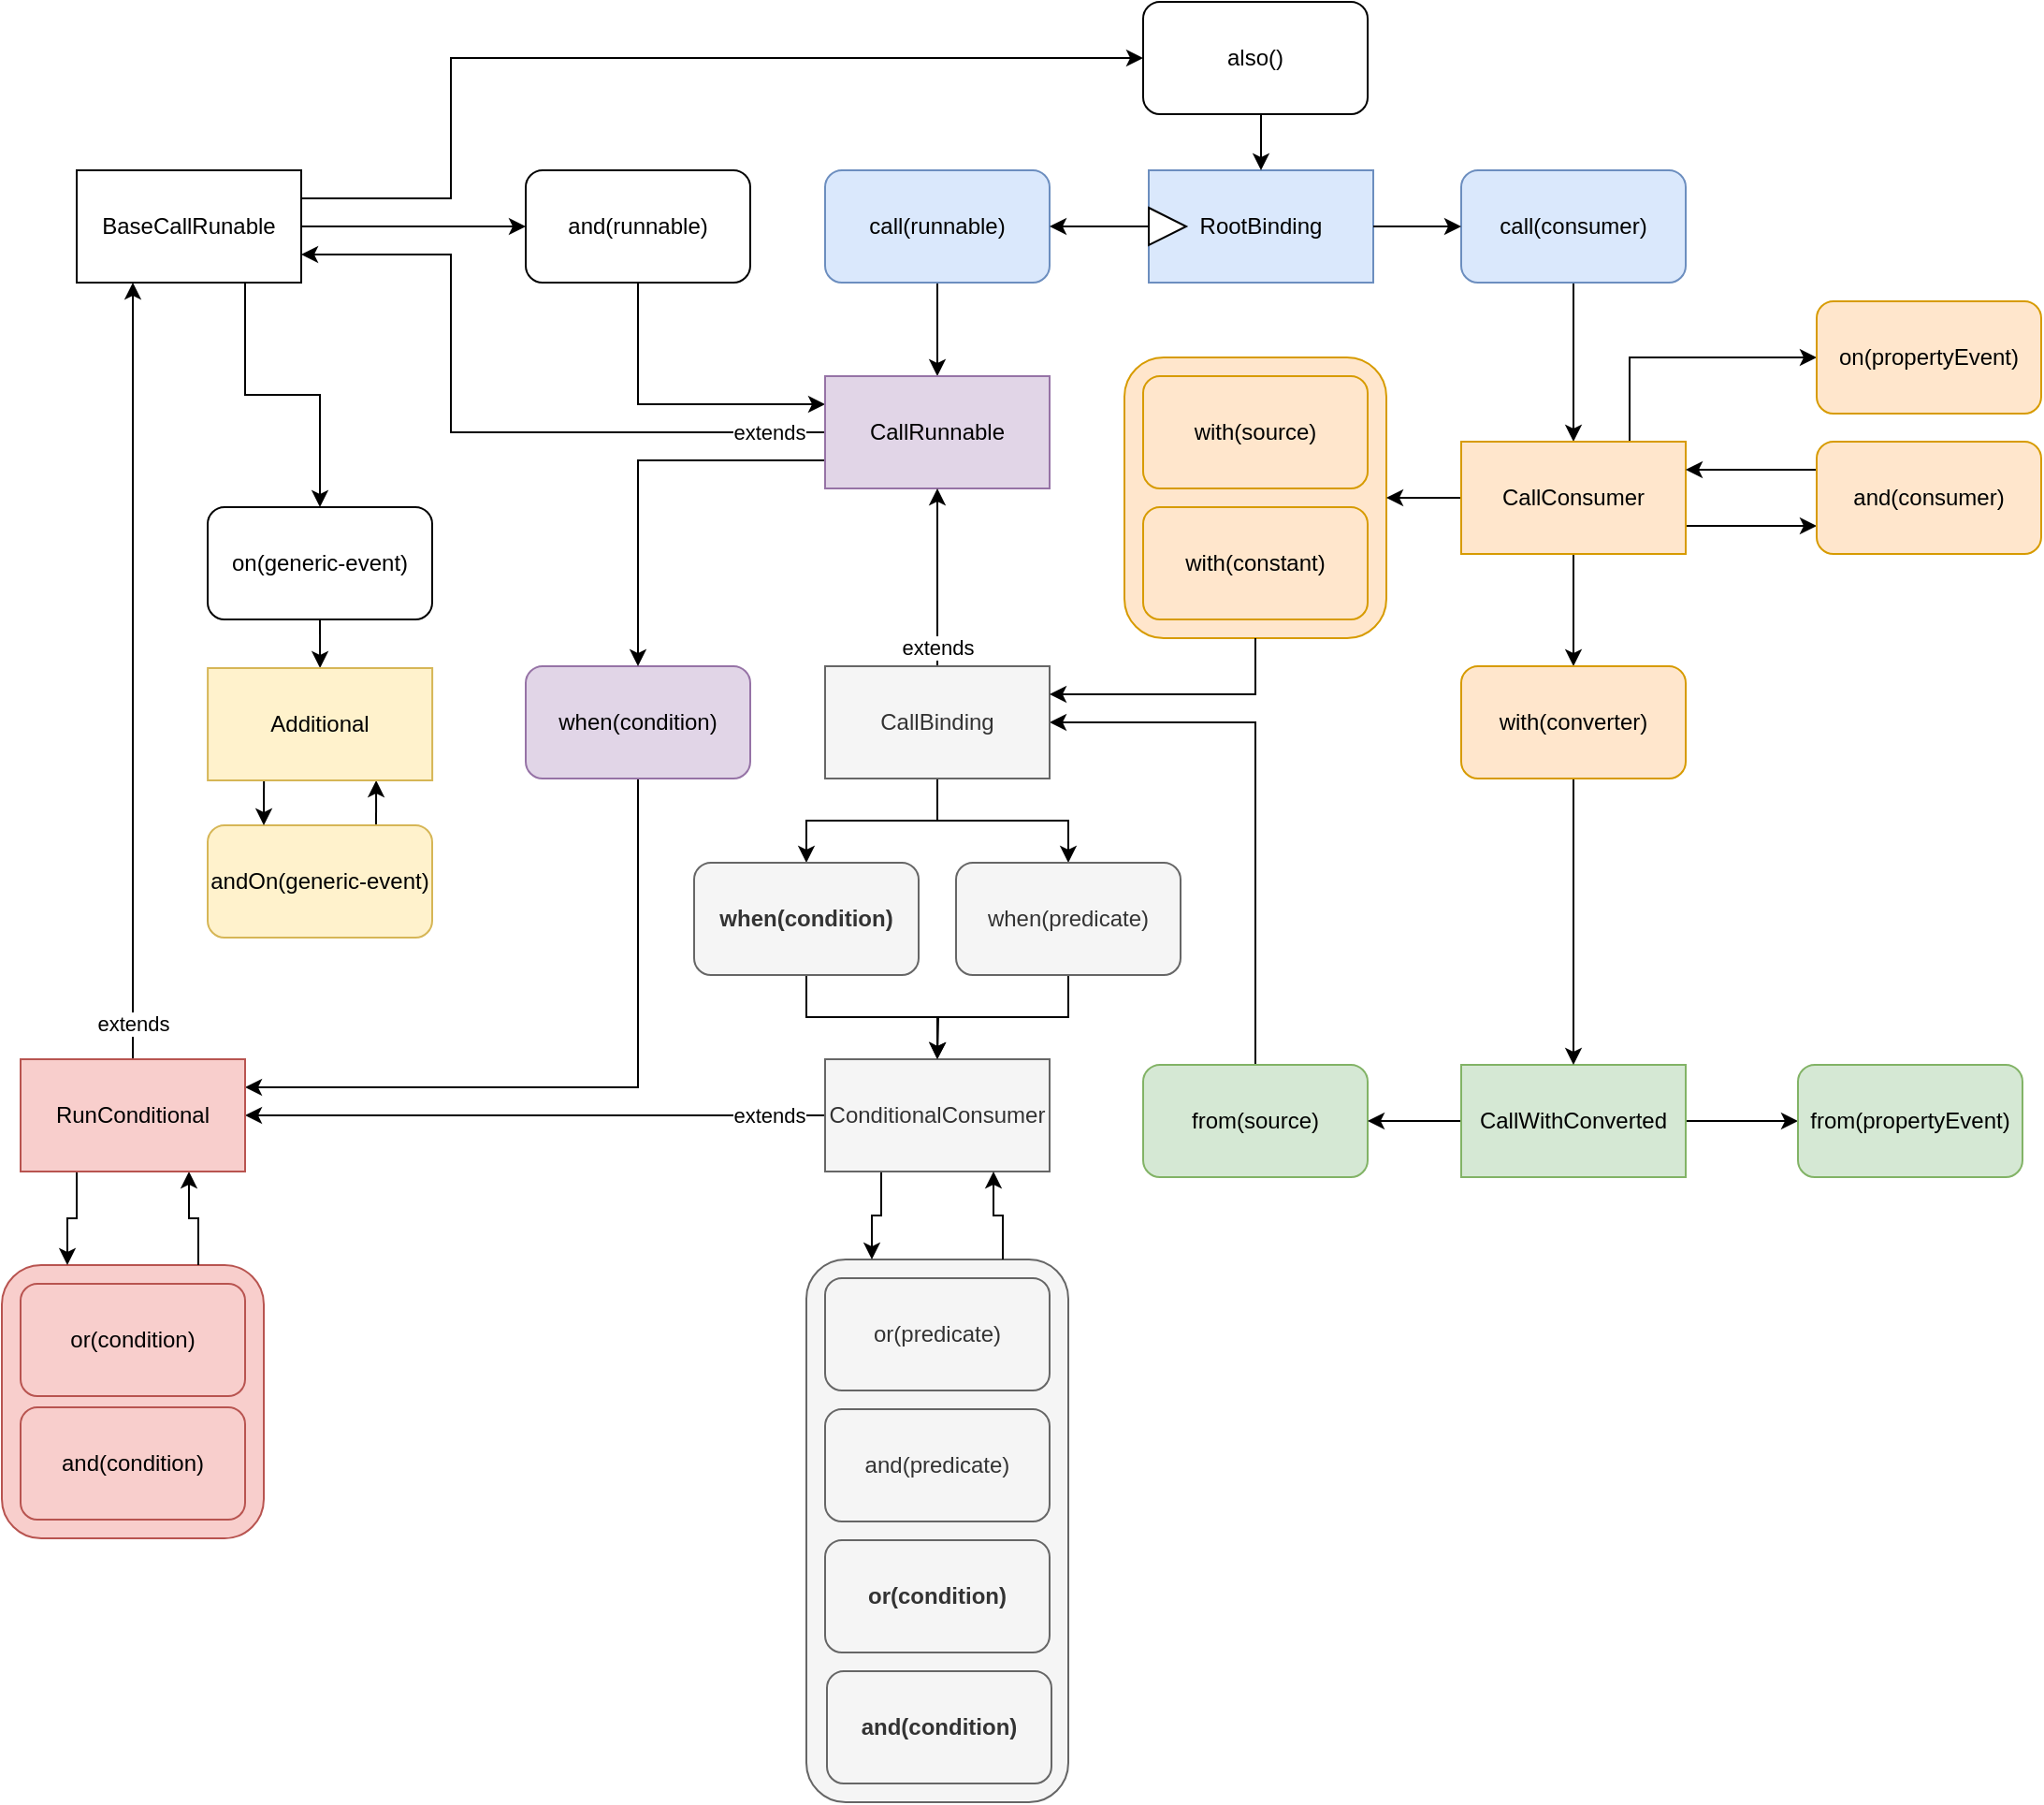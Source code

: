 <mxfile version="15.4.0" type="device"><diagram id="5MixZPjT1TOE63bzKLq1" name="Page-1"><mxGraphModel dx="1408" dy="808" grid="1" gridSize="10" guides="1" tooltips="1" connect="1" arrows="1" fold="1" page="1" pageScale="1" pageWidth="827" pageHeight="1169" background="none" math="0" shadow="0"><root><mxCell id="0"/><mxCell id="1" parent="0"/><mxCell id="UxgVuYauyWrYWwX7lSgW-103" value="RootBinding" style="rounded=0;whiteSpace=wrap;html=1;fillColor=#dae8fc;strokeColor=#6c8ebf;" parent="1" vertex="1"><mxGeometry x="623" y="290" width="120" height="60" as="geometry"/></mxCell><mxCell id="UxgVuYauyWrYWwX7lSgW-108" style="edgeStyle=orthogonalEdgeStyle;curved=1;rounded=0;orthogonalLoop=1;jettySize=auto;html=1;exitX=0.5;exitY=1;exitDx=0;exitDy=0;entryX=0.5;entryY=0;entryDx=0;entryDy=0;" parent="1" source="UxgVuYauyWrYWwX7lSgW-46" target="UxgVuYauyWrYWwX7lSgW-107" edge="1"><mxGeometry relative="1" as="geometry"/></mxCell><mxCell id="UxgVuYauyWrYWwX7lSgW-46" value="call(consumer)" style="rounded=1;whiteSpace=wrap;html=1;fillColor=#dae8fc;strokeColor=#6c8ebf;" parent="1" vertex="1"><mxGeometry x="790" y="290" width="120" height="60" as="geometry"/></mxCell><mxCell id="UxgVuYauyWrYWwX7lSgW-208" style="edgeStyle=orthogonalEdgeStyle;rounded=0;orthogonalLoop=1;jettySize=auto;html=1;exitX=0.5;exitY=1;exitDx=0;exitDy=0;entryX=1;entryY=0.25;entryDx=0;entryDy=0;" parent="1" source="UxgVuYauyWrYWwX7lSgW-49" target="UxgVuYauyWrYWwX7lSgW-203" edge="1"><mxGeometry relative="1" as="geometry"><Array as="points"><mxPoint x="350" y="780"/></Array></mxGeometry></mxCell><mxCell id="UxgVuYauyWrYWwX7lSgW-49" value="when(condition)" style="rounded=1;whiteSpace=wrap;html=1;fillColor=#e1d5e7;strokeColor=#9673a6;" parent="1" vertex="1"><mxGeometry x="290" y="555" width="120" height="60" as="geometry"/></mxCell><mxCell id="UxgVuYauyWrYWwX7lSgW-147" style="edgeStyle=orthogonalEdgeStyle;curved=1;rounded=0;orthogonalLoop=1;jettySize=auto;html=1;exitX=0.5;exitY=1;exitDx=0;exitDy=0;entryX=0.5;entryY=0;entryDx=0;entryDy=0;" parent="1" source="UxgVuYauyWrYWwX7lSgW-51" target="UxgVuYauyWrYWwX7lSgW-145" edge="1"><mxGeometry relative="1" as="geometry"/></mxCell><mxCell id="UxgVuYauyWrYWwX7lSgW-51" value="on(generic-event)" style="rounded=1;whiteSpace=wrap;html=1;" parent="1" vertex="1"><mxGeometry x="120.0" y="470" width="120" height="60" as="geometry"/></mxCell><mxCell id="UxgVuYauyWrYWwX7lSgW-152" style="edgeStyle=orthogonalEdgeStyle;curved=1;rounded=0;orthogonalLoop=1;jettySize=auto;html=1;exitX=0.5;exitY=1;exitDx=0;exitDy=0;" parent="1" source="UxgVuYauyWrYWwX7lSgW-56" target="UxgVuYauyWrYWwX7lSgW-94" edge="1"><mxGeometry relative="1" as="geometry"/></mxCell><mxCell id="UxgVuYauyWrYWwX7lSgW-56" value="call(runnable)" style="rounded=1;whiteSpace=wrap;html=1;fillColor=#dae8fc;strokeColor=#6c8ebf;" parent="1" vertex="1"><mxGeometry x="450" y="290" width="120" height="60" as="geometry"/></mxCell><mxCell id="UxgVuYauyWrYWwX7lSgW-169" style="edgeStyle=orthogonalEdgeStyle;rounded=0;orthogonalLoop=1;jettySize=auto;html=1;exitX=0.5;exitY=1;exitDx=0;exitDy=0;entryX=0;entryY=0.25;entryDx=0;entryDy=0;" parent="1" source="UxgVuYauyWrYWwX7lSgW-63" target="UxgVuYauyWrYWwX7lSgW-94" edge="1"><mxGeometry relative="1" as="geometry"/></mxCell><mxCell id="UxgVuYauyWrYWwX7lSgW-63" value="and(runnable)" style="rounded=1;whiteSpace=wrap;html=1;" parent="1" vertex="1"><mxGeometry x="290" y="290" width="120" height="60" as="geometry"/></mxCell><mxCell id="UxgVuYauyWrYWwX7lSgW-149" style="edgeStyle=orthogonalEdgeStyle;curved=1;rounded=0;orthogonalLoop=1;jettySize=auto;html=1;exitX=0.75;exitY=0;exitDx=0;exitDy=0;entryX=0.75;entryY=1;entryDx=0;entryDy=0;" parent="1" source="UxgVuYauyWrYWwX7lSgW-65" target="UxgVuYauyWrYWwX7lSgW-145" edge="1"><mxGeometry relative="1" as="geometry"/></mxCell><mxCell id="UxgVuYauyWrYWwX7lSgW-65" value="andOn(generic-event)" style="rounded=1;whiteSpace=wrap;html=1;fillColor=#fff2cc;strokeColor=#d6b656;" parent="1" vertex="1"><mxGeometry x="120.0" y="640" width="120" height="60" as="geometry"/></mxCell><mxCell id="UxgVuYauyWrYWwX7lSgW-66" value="" style="group;" parent="1" vertex="1" connectable="0"><mxGeometry x="10.0" y="875" width="140" height="146" as="geometry"/></mxCell><mxCell id="UxgVuYauyWrYWwX7lSgW-67" value="" style="rounded=1;whiteSpace=wrap;html=1;fillColor=#f8cecc;strokeColor=#b85450;" parent="UxgVuYauyWrYWwX7lSgW-66" vertex="1"><mxGeometry width="140" height="146" as="geometry"/></mxCell><mxCell id="UxgVuYauyWrYWwX7lSgW-68" value="and(condition)" style="rounded=1;whiteSpace=wrap;html=1;fillColor=#f8cecc;strokeColor=#b85450;" parent="UxgVuYauyWrYWwX7lSgW-66" vertex="1"><mxGeometry x="10" y="76" width="120" height="60" as="geometry"/></mxCell><mxCell id="UxgVuYauyWrYWwX7lSgW-69" value="or(condition)" style="rounded=1;whiteSpace=wrap;html=1;fillColor=#f8cecc;strokeColor=#b85450;" parent="UxgVuYauyWrYWwX7lSgW-66" vertex="1"><mxGeometry x="10" y="10" width="120" height="60" as="geometry"/></mxCell><mxCell id="UxgVuYauyWrYWwX7lSgW-71" value="" style="triangle;whiteSpace=wrap;html=1;" parent="1" vertex="1"><mxGeometry x="623" y="310" width="20" height="20" as="geometry"/></mxCell><mxCell id="UxgVuYauyWrYWwX7lSgW-174" style="edgeStyle=orthogonalEdgeStyle;rounded=0;orthogonalLoop=1;jettySize=auto;html=1;exitX=0.5;exitY=0;exitDx=0;exitDy=0;entryX=1;entryY=0.5;entryDx=0;entryDy=0;" parent="1" source="UxgVuYauyWrYWwX7lSgW-84" target="UxgVuYauyWrYWwX7lSgW-172" edge="1"><mxGeometry relative="1" as="geometry"/></mxCell><mxCell id="UxgVuYauyWrYWwX7lSgW-84" value="from(source)" style="rounded=1;whiteSpace=wrap;html=1;fillColor=#d5e8d4;strokeColor=#82b366;" parent="1" vertex="1"><mxGeometry x="620" y="768" width="120" height="60" as="geometry"/></mxCell><mxCell id="UxgVuYauyWrYWwX7lSgW-85" value="" style="group;" parent="1" vertex="1" connectable="0"><mxGeometry x="610" y="390" width="140" height="150" as="geometry"/></mxCell><mxCell id="UxgVuYauyWrYWwX7lSgW-86" value="" style="rounded=1;whiteSpace=wrap;html=1;fillColor=#ffe6cc;strokeColor=#d79b00;" parent="UxgVuYauyWrYWwX7lSgW-85" vertex="1"><mxGeometry width="140" height="150" as="geometry"/></mxCell><mxCell id="UxgVuYauyWrYWwX7lSgW-87" value="with(source)" style="rounded=1;whiteSpace=wrap;html=1;fillColor=#ffe6cc;strokeColor=#d79b00;" parent="UxgVuYauyWrYWwX7lSgW-85" vertex="1"><mxGeometry x="10" y="10" width="120" height="60" as="geometry"/></mxCell><mxCell id="UxgVuYauyWrYWwX7lSgW-88" value="with(constant)" style="rounded=1;whiteSpace=wrap;html=1;fillColor=#ffe6cc;strokeColor=#d79b00;" parent="UxgVuYauyWrYWwX7lSgW-85" vertex="1"><mxGeometry x="10" y="80" width="120" height="60" as="geometry"/></mxCell><mxCell id="UxgVuYauyWrYWwX7lSgW-204" value="extends" style="edgeStyle=orthogonalEdgeStyle;rounded=0;orthogonalLoop=1;jettySize=auto;html=1;exitX=0;exitY=0.5;exitDx=0;exitDy=0;entryX=1;entryY=0.75;entryDx=0;entryDy=0;" parent="1" source="UxgVuYauyWrYWwX7lSgW-94" target="UxgVuYauyWrYWwX7lSgW-196" edge="1"><mxGeometry x="-0.84" relative="1" as="geometry"><Array as="points"><mxPoint x="250" y="430"/><mxPoint x="250" y="335"/></Array><mxPoint as="offset"/></mxGeometry></mxCell><mxCell id="UxgVuYauyWrYWwX7lSgW-207" style="edgeStyle=orthogonalEdgeStyle;rounded=0;orthogonalLoop=1;jettySize=auto;html=1;exitX=0;exitY=0.75;exitDx=0;exitDy=0;" parent="1" source="UxgVuYauyWrYWwX7lSgW-94" target="UxgVuYauyWrYWwX7lSgW-49" edge="1"><mxGeometry relative="1" as="geometry"/></mxCell><mxCell id="UxgVuYauyWrYWwX7lSgW-94" value="CallRunnable" style="rounded=0;whiteSpace=wrap;html=1;fillColor=#e1d5e7;strokeColor=#9673a6;" parent="1" vertex="1"><mxGeometry x="450" y="400" width="120" height="60" as="geometry"/></mxCell><mxCell id="UxgVuYauyWrYWwX7lSgW-104" style="edgeStyle=orthogonalEdgeStyle;curved=1;rounded=0;orthogonalLoop=1;jettySize=auto;html=1;exitX=0;exitY=0.5;exitDx=0;exitDy=0;entryX=1;entryY=0.5;entryDx=0;entryDy=0;" parent="1" source="UxgVuYauyWrYWwX7lSgW-103" target="UxgVuYauyWrYWwX7lSgW-56" edge="1"><mxGeometry relative="1" as="geometry"/></mxCell><mxCell id="UxgVuYauyWrYWwX7lSgW-105" style="edgeStyle=orthogonalEdgeStyle;curved=1;rounded=0;orthogonalLoop=1;jettySize=auto;html=1;exitX=1;exitY=0.5;exitDx=0;exitDy=0;" parent="1" source="UxgVuYauyWrYWwX7lSgW-103" target="UxgVuYauyWrYWwX7lSgW-46" edge="1"><mxGeometry relative="1" as="geometry"/></mxCell><mxCell id="UxgVuYauyWrYWwX7lSgW-109" style="edgeStyle=orthogonalEdgeStyle;curved=1;rounded=0;orthogonalLoop=1;jettySize=auto;html=1;exitX=0.5;exitY=1;exitDx=0;exitDy=0;entryX=0.5;entryY=0;entryDx=0;entryDy=0;" parent="1" source="UxgVuYauyWrYWwX7lSgW-107" target="UxgVuYauyWrYWwX7lSgW-77" edge="1"><mxGeometry relative="1" as="geometry"><mxPoint x="850" y="555" as="targetPoint"/></mxGeometry></mxCell><mxCell id="UxgVuYauyWrYWwX7lSgW-167" style="edgeStyle=orthogonalEdgeStyle;rounded=0;orthogonalLoop=1;jettySize=auto;html=1;exitX=0;exitY=0.5;exitDx=0;exitDy=0;entryX=1;entryY=0.5;entryDx=0;entryDy=0;" parent="1" source="UxgVuYauyWrYWwX7lSgW-107" target="UxgVuYauyWrYWwX7lSgW-86" edge="1"><mxGeometry relative="1" as="geometry"/></mxCell><mxCell id="KfWSCny_-O3XW7ym5hlN-2" style="edgeStyle=orthogonalEdgeStyle;rounded=0;orthogonalLoop=1;jettySize=auto;html=1;exitX=1;exitY=0.75;exitDx=0;exitDy=0;entryX=0;entryY=0.75;entryDx=0;entryDy=0;" edge="1" parent="1" source="UxgVuYauyWrYWwX7lSgW-107" target="KfWSCny_-O3XW7ym5hlN-1"><mxGeometry relative="1" as="geometry"/></mxCell><mxCell id="KfWSCny_-O3XW7ym5hlN-4" style="edgeStyle=orthogonalEdgeStyle;rounded=0;orthogonalLoop=1;jettySize=auto;html=1;exitX=0.75;exitY=0;exitDx=0;exitDy=0;entryX=0;entryY=0.5;entryDx=0;entryDy=0;" edge="1" parent="1" source="UxgVuYauyWrYWwX7lSgW-107" target="UxgVuYauyWrYWwX7lSgW-181"><mxGeometry relative="1" as="geometry"><Array as="points"><mxPoint x="880" y="390"/></Array></mxGeometry></mxCell><mxCell id="UxgVuYauyWrYWwX7lSgW-107" value="CallConsumer" style="rounded=0;whiteSpace=wrap;html=1;fillColor=#ffe6cc;strokeColor=#d79b00;" parent="1" vertex="1"><mxGeometry x="790" y="435" width="120" height="60" as="geometry"/></mxCell><mxCell id="UxgVuYauyWrYWwX7lSgW-130" style="edgeStyle=orthogonalEdgeStyle;curved=1;rounded=0;orthogonalLoop=1;jettySize=auto;html=1;exitX=0;exitY=0.5;exitDx=0;exitDy=0;entryX=1;entryY=0.5;entryDx=0;entryDy=0;" parent="1" source="UxgVuYauyWrYWwX7lSgW-113" target="UxgVuYauyWrYWwX7lSgW-84" edge="1"><mxGeometry relative="1" as="geometry"/></mxCell><mxCell id="UxgVuYauyWrYWwX7lSgW-185" style="edgeStyle=orthogonalEdgeStyle;rounded=0;orthogonalLoop=1;jettySize=auto;html=1;exitX=1;exitY=0.5;exitDx=0;exitDy=0;entryX=0;entryY=0.5;entryDx=0;entryDy=0;" parent="1" source="UxgVuYauyWrYWwX7lSgW-113" target="UxgVuYauyWrYWwX7lSgW-184" edge="1"><mxGeometry relative="1" as="geometry"/></mxCell><mxCell id="UxgVuYauyWrYWwX7lSgW-113" value="CallWithConverted" style="rounded=0;whiteSpace=wrap;html=1;fillColor=#d5e8d4;strokeColor=#82b366;" parent="1" vertex="1"><mxGeometry x="790" y="768" width="120" height="60" as="geometry"/></mxCell><mxCell id="UxgVuYauyWrYWwX7lSgW-201" style="edgeStyle=orthogonalEdgeStyle;rounded=0;orthogonalLoop=1;jettySize=auto;html=1;exitX=0.5;exitY=1;exitDx=0;exitDy=0;entryX=0.5;entryY=0;entryDx=0;entryDy=0;" parent="1" source="UxgVuYauyWrYWwX7lSgW-126" target="UxgVuYauyWrYWwX7lSgW-103" edge="1"><mxGeometry relative="1" as="geometry"/></mxCell><mxCell id="UxgVuYauyWrYWwX7lSgW-126" value="also()" style="rounded=1;whiteSpace=wrap;html=1;" parent="1" vertex="1"><mxGeometry x="620" y="200" width="120" height="60" as="geometry"/></mxCell><mxCell id="UxgVuYauyWrYWwX7lSgW-163" style="edgeStyle=orthogonalEdgeStyle;rounded=0;orthogonalLoop=1;jettySize=auto;html=1;exitX=0.25;exitY=1;exitDx=0;exitDy=0;entryX=0.25;entryY=0;entryDx=0;entryDy=0;" parent="1" source="UxgVuYauyWrYWwX7lSgW-203" target="UxgVuYauyWrYWwX7lSgW-67" edge="1"><mxGeometry relative="1" as="geometry"><mxPoint x="65" y="835" as="sourcePoint"/></mxGeometry></mxCell><mxCell id="UxgVuYauyWrYWwX7lSgW-148" style="edgeStyle=orthogonalEdgeStyle;curved=1;rounded=0;orthogonalLoop=1;jettySize=auto;html=1;exitX=0.25;exitY=1;exitDx=0;exitDy=0;entryX=0.25;entryY=0;entryDx=0;entryDy=0;" parent="1" source="UxgVuYauyWrYWwX7lSgW-145" target="UxgVuYauyWrYWwX7lSgW-65" edge="1"><mxGeometry relative="1" as="geometry"/></mxCell><mxCell id="UxgVuYauyWrYWwX7lSgW-145" value="Additional" style="rounded=0;whiteSpace=wrap;html=1;fillColor=#fff2cc;strokeColor=#d6b656;" parent="1" vertex="1"><mxGeometry x="120.06" y="556" width="120" height="60" as="geometry"/></mxCell><mxCell id="UxgVuYauyWrYWwX7lSgW-164" style="edgeStyle=orthogonalEdgeStyle;rounded=0;orthogonalLoop=1;jettySize=auto;html=1;exitX=0.75;exitY=0;exitDx=0;exitDy=0;entryX=0.75;entryY=1;entryDx=0;entryDy=0;" parent="1" source="UxgVuYauyWrYWwX7lSgW-67" target="UxgVuYauyWrYWwX7lSgW-203" edge="1"><mxGeometry relative="1" as="geometry"><mxPoint x="95" y="835" as="targetPoint"/></mxGeometry></mxCell><mxCell id="UxgVuYauyWrYWwX7lSgW-178" value="extends" style="edgeStyle=orthogonalEdgeStyle;rounded=0;orthogonalLoop=1;jettySize=auto;html=1;" parent="1" source="UxgVuYauyWrYWwX7lSgW-172" target="UxgVuYauyWrYWwX7lSgW-94" edge="1"><mxGeometry x="-0.778" relative="1" as="geometry"><mxPoint as="offset"/></mxGeometry></mxCell><mxCell id="UxgVuYauyWrYWwX7lSgW-179" style="edgeStyle=orthogonalEdgeStyle;rounded=0;orthogonalLoop=1;jettySize=auto;html=1;exitX=0.5;exitY=1;exitDx=0;exitDy=0;entryX=0.5;entryY=0;entryDx=0;entryDy=0;" parent="1" source="UxgVuYauyWrYWwX7lSgW-172" target="UxgVuYauyWrYWwX7lSgW-176" edge="1"><mxGeometry relative="1" as="geometry"/></mxCell><mxCell id="UxgVuYauyWrYWwX7lSgW-212" style="edgeStyle=orthogonalEdgeStyle;rounded=0;orthogonalLoop=1;jettySize=auto;html=1;exitX=0.5;exitY=1;exitDx=0;exitDy=0;" parent="1" source="UxgVuYauyWrYWwX7lSgW-172" target="UxgVuYauyWrYWwX7lSgW-211" edge="1"><mxGeometry relative="1" as="geometry"/></mxCell><mxCell id="UxgVuYauyWrYWwX7lSgW-172" value="CallBinding" style="rounded=0;whiteSpace=wrap;html=1;fillColor=#f5f5f5;strokeColor=#666666;fontColor=#333333;" parent="1" vertex="1"><mxGeometry x="450" y="555" width="120" height="60" as="geometry"/></mxCell><mxCell id="UxgVuYauyWrYWwX7lSgW-173" style="edgeStyle=orthogonalEdgeStyle;rounded=0;orthogonalLoop=1;jettySize=auto;html=1;exitX=0.5;exitY=1;exitDx=0;exitDy=0;entryX=1;entryY=0.25;entryDx=0;entryDy=0;" parent="1" source="UxgVuYauyWrYWwX7lSgW-86" target="UxgVuYauyWrYWwX7lSgW-172" edge="1"><mxGeometry relative="1" as="geometry"/></mxCell><mxCell id="UxgVuYauyWrYWwX7lSgW-215" style="edgeStyle=orthogonalEdgeStyle;rounded=0;orthogonalLoop=1;jettySize=auto;html=1;exitX=0.5;exitY=1;exitDx=0;exitDy=0;" parent="1" source="UxgVuYauyWrYWwX7lSgW-176" edge="1"><mxGeometry relative="1" as="geometry"><mxPoint x="510" y="765" as="targetPoint"/></mxGeometry></mxCell><mxCell id="UxgVuYauyWrYWwX7lSgW-176" value="when(predicate)" style="rounded=1;whiteSpace=wrap;html=1;fillColor=#f5f5f5;strokeColor=#666666;fontColor=#333333;" parent="1" vertex="1"><mxGeometry x="520" y="660" width="120" height="60" as="geometry"/></mxCell><mxCell id="UxgVuYauyWrYWwX7lSgW-181" value="on(propertyEvent)" style="rounded=1;whiteSpace=wrap;html=1;fillColor=#ffe6cc;strokeColor=#d79b00;" parent="1" vertex="1"><mxGeometry x="980" y="360" width="120" height="60" as="geometry"/></mxCell><mxCell id="UxgVuYauyWrYWwX7lSgW-184" value="from(propertyEvent)" style="rounded=1;whiteSpace=wrap;html=1;fillColor=#d5e8d4;strokeColor=#82b366;" parent="1" vertex="1"><mxGeometry x="970" y="768" width="120" height="60" as="geometry"/></mxCell><mxCell id="UxgVuYauyWrYWwX7lSgW-186" value="" style="group;fontStyle=1" parent="1" vertex="1" connectable="0"><mxGeometry x="440" y="872" width="140" height="290" as="geometry"/></mxCell><mxCell id="UxgVuYauyWrYWwX7lSgW-187" value="" style="rounded=1;whiteSpace=wrap;html=1;fillColor=#f5f5f5;strokeColor=#666666;fontColor=#333333;" parent="UxgVuYauyWrYWwX7lSgW-186" vertex="1"><mxGeometry width="140" height="290" as="geometry"/></mxCell><mxCell id="UxgVuYauyWrYWwX7lSgW-188" value="and(predicate)" style="rounded=1;whiteSpace=wrap;html=1;fillColor=#f5f5f5;strokeColor=#666666;fontColor=#333333;" parent="UxgVuYauyWrYWwX7lSgW-186" vertex="1"><mxGeometry x="10" y="80" width="120" height="60" as="geometry"/></mxCell><mxCell id="UxgVuYauyWrYWwX7lSgW-189" value="or(predicate)" style="rounded=1;whiteSpace=wrap;html=1;fillColor=#f5f5f5;strokeColor=#666666;fontColor=#333333;" parent="UxgVuYauyWrYWwX7lSgW-186" vertex="1"><mxGeometry x="10" y="10" width="120" height="60" as="geometry"/></mxCell><mxCell id="UxgVuYauyWrYWwX7lSgW-209" value="and(condition)" style="rounded=1;whiteSpace=wrap;html=1;fillColor=#f5f5f5;strokeColor=#666666;fontColor=#333333;fontStyle=1" parent="UxgVuYauyWrYWwX7lSgW-186" vertex="1"><mxGeometry x="11" y="220" width="120" height="60" as="geometry"/></mxCell><mxCell id="UxgVuYauyWrYWwX7lSgW-210" value="or(condition)" style="rounded=1;whiteSpace=wrap;html=1;fillColor=#f5f5f5;strokeColor=#666666;fontColor=#333333;fontStyle=1" parent="UxgVuYauyWrYWwX7lSgW-186" vertex="1"><mxGeometry x="10" y="150" width="120" height="60" as="geometry"/></mxCell><mxCell id="UxgVuYauyWrYWwX7lSgW-193" style="edgeStyle=orthogonalEdgeStyle;rounded=0;orthogonalLoop=1;jettySize=auto;html=1;exitX=0.25;exitY=1;exitDx=0;exitDy=0;entryX=0.25;entryY=0;entryDx=0;entryDy=0;" parent="1" source="UxgVuYauyWrYWwX7lSgW-190" target="UxgVuYauyWrYWwX7lSgW-187" edge="1"><mxGeometry relative="1" as="geometry"/></mxCell><mxCell id="UxgVuYauyWrYWwX7lSgW-217" value="extends" style="edgeStyle=orthogonalEdgeStyle;rounded=0;orthogonalLoop=1;jettySize=auto;html=1;exitX=0;exitY=0.5;exitDx=0;exitDy=0;entryX=1;entryY=0.5;entryDx=0;entryDy=0;" parent="1" source="UxgVuYauyWrYWwX7lSgW-190" target="UxgVuYauyWrYWwX7lSgW-203" edge="1"><mxGeometry x="-0.806" relative="1" as="geometry"><mxPoint as="offset"/><Array as="points"/></mxGeometry></mxCell><mxCell id="UxgVuYauyWrYWwX7lSgW-190" value="ConditionalConsumer" style="rounded=0;whiteSpace=wrap;html=1;fillColor=#f5f5f5;strokeColor=#666666;fontColor=#333333;" parent="1" vertex="1"><mxGeometry x="450" y="765" width="120" height="60" as="geometry"/></mxCell><mxCell id="UxgVuYauyWrYWwX7lSgW-194" style="edgeStyle=orthogonalEdgeStyle;rounded=0;orthogonalLoop=1;jettySize=auto;html=1;exitX=0.75;exitY=0;exitDx=0;exitDy=0;entryX=0.75;entryY=1;entryDx=0;entryDy=0;" parent="1" source="UxgVuYauyWrYWwX7lSgW-187" target="UxgVuYauyWrYWwX7lSgW-190" edge="1"><mxGeometry relative="1" as="geometry"/></mxCell><mxCell id="UxgVuYauyWrYWwX7lSgW-197" style="edgeStyle=orthogonalEdgeStyle;rounded=0;orthogonalLoop=1;jettySize=auto;html=1;exitX=1;exitY=0.5;exitDx=0;exitDy=0;entryX=0;entryY=0.5;entryDx=0;entryDy=0;" parent="1" source="UxgVuYauyWrYWwX7lSgW-196" target="UxgVuYauyWrYWwX7lSgW-63" edge="1"><mxGeometry relative="1" as="geometry"/></mxCell><mxCell id="UxgVuYauyWrYWwX7lSgW-198" style="edgeStyle=orthogonalEdgeStyle;rounded=0;orthogonalLoop=1;jettySize=auto;html=1;exitX=0.75;exitY=1;exitDx=0;exitDy=0;entryX=0.5;entryY=0;entryDx=0;entryDy=0;" parent="1" source="UxgVuYauyWrYWwX7lSgW-196" target="UxgVuYauyWrYWwX7lSgW-51" edge="1"><mxGeometry relative="1" as="geometry"><mxPoint x="240" y="510" as="targetPoint"/></mxGeometry></mxCell><mxCell id="UxgVuYauyWrYWwX7lSgW-202" style="edgeStyle=orthogonalEdgeStyle;rounded=0;orthogonalLoop=1;jettySize=auto;html=1;exitX=1;exitY=0.25;exitDx=0;exitDy=0;entryX=0;entryY=0.5;entryDx=0;entryDy=0;" parent="1" source="UxgVuYauyWrYWwX7lSgW-196" target="UxgVuYauyWrYWwX7lSgW-126" edge="1"><mxGeometry relative="1" as="geometry"><Array as="points"><mxPoint x="250" y="305"/><mxPoint x="250" y="230"/></Array></mxGeometry></mxCell><mxCell id="UxgVuYauyWrYWwX7lSgW-196" value="BaseCallRunable" style="rounded=0;whiteSpace=wrap;html=1;fillColor=default;" parent="1" vertex="1"><mxGeometry x="50" y="290" width="120" height="60" as="geometry"/></mxCell><mxCell id="UxgVuYauyWrYWwX7lSgW-206" value="extends" style="edgeStyle=orthogonalEdgeStyle;rounded=0;orthogonalLoop=1;jettySize=auto;html=1;exitX=0.5;exitY=0;exitDx=0;exitDy=0;entryX=0.25;entryY=1;entryDx=0;entryDy=0;" parent="1" source="UxgVuYauyWrYWwX7lSgW-203" target="UxgVuYauyWrYWwX7lSgW-196" edge="1"><mxGeometry x="-0.905" relative="1" as="geometry"><mxPoint as="offset"/></mxGeometry></mxCell><mxCell id="UxgVuYauyWrYWwX7lSgW-203" value="RunConditional" style="rounded=0;whiteSpace=wrap;html=1;fillColor=#f8cecc;strokeColor=#b85450;" parent="1" vertex="1"><mxGeometry x="20" y="765" width="120" height="60" as="geometry"/></mxCell><mxCell id="UxgVuYauyWrYWwX7lSgW-214" style="edgeStyle=orthogonalEdgeStyle;rounded=0;orthogonalLoop=1;jettySize=auto;html=1;exitX=0.5;exitY=1;exitDx=0;exitDy=0;entryX=0.5;entryY=0;entryDx=0;entryDy=0;" parent="1" source="UxgVuYauyWrYWwX7lSgW-211" target="UxgVuYauyWrYWwX7lSgW-190" edge="1"><mxGeometry relative="1" as="geometry"/></mxCell><mxCell id="UxgVuYauyWrYWwX7lSgW-211" value="when(condition)" style="rounded=1;whiteSpace=wrap;html=1;fillColor=#f5f5f5;strokeColor=#666666;fontColor=#333333;fontStyle=1" parent="1" vertex="1"><mxGeometry x="380" y="660" width="120" height="60" as="geometry"/></mxCell><mxCell id="UxgVuYauyWrYWwX7lSgW-219" style="edgeStyle=orthogonalEdgeStyle;rounded=0;orthogonalLoop=1;jettySize=auto;html=1;exitX=0.5;exitY=1;exitDx=0;exitDy=0;" parent="1" source="UxgVuYauyWrYWwX7lSgW-77" target="UxgVuYauyWrYWwX7lSgW-113" edge="1"><mxGeometry relative="1" as="geometry"/></mxCell><mxCell id="UxgVuYauyWrYWwX7lSgW-77" value="with(converter)" style="rounded=1;whiteSpace=wrap;html=1;fillColor=#ffe6cc;strokeColor=#d79b00;" parent="1" vertex="1"><mxGeometry x="790" y="555" width="120" height="60" as="geometry"/></mxCell><mxCell id="KfWSCny_-O3XW7ym5hlN-3" style="edgeStyle=orthogonalEdgeStyle;rounded=0;orthogonalLoop=1;jettySize=auto;html=1;exitX=0;exitY=0.25;exitDx=0;exitDy=0;entryX=1;entryY=0.25;entryDx=0;entryDy=0;" edge="1" parent="1" source="KfWSCny_-O3XW7ym5hlN-1" target="UxgVuYauyWrYWwX7lSgW-107"><mxGeometry relative="1" as="geometry"><Array as="points"><mxPoint x="960" y="450"/><mxPoint x="960" y="450"/></Array></mxGeometry></mxCell><mxCell id="KfWSCny_-O3XW7ym5hlN-1" value="and(consumer)" style="rounded=1;whiteSpace=wrap;html=1;fillColor=#ffe6cc;strokeColor=#d79b00;" vertex="1" parent="1"><mxGeometry x="980" y="435" width="120" height="60" as="geometry"/></mxCell></root></mxGraphModel></diagram></mxfile>